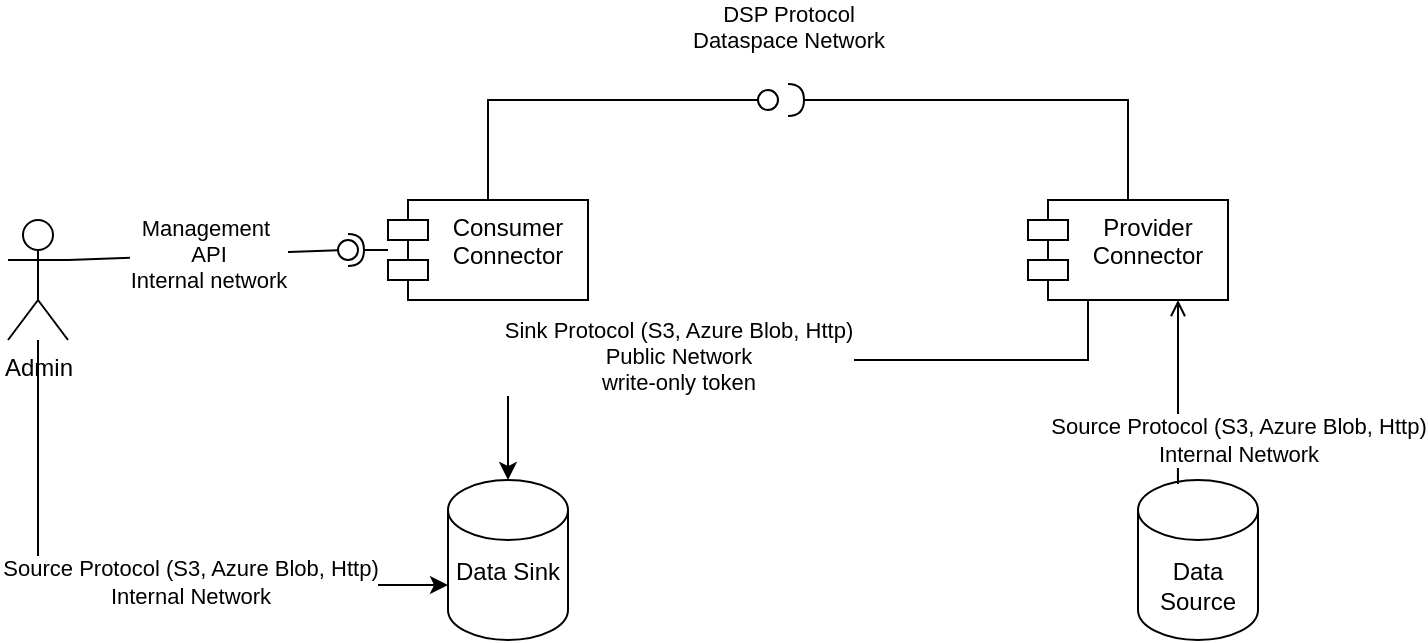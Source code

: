 <mxfile version="26.0.6">
  <diagram name="Seite-1" id="MQDj1qhvXethNwqq28II">
    <mxGraphModel dx="1434" dy="915" grid="1" gridSize="10" guides="1" tooltips="1" connect="1" arrows="1" fold="1" page="1" pageScale="1" pageWidth="827" pageHeight="1169" math="0" shadow="0">
      <root>
        <mxCell id="0" />
        <mxCell id="1" parent="0" />
        <mxCell id="P-xZBWmslQts0KI-_4hQ-1" value="Admin" style="shape=umlActor;verticalLabelPosition=bottom;verticalAlign=top;html=1;outlineConnect=0;" vertex="1" parent="1">
          <mxGeometry x="80" y="280" width="30" height="60" as="geometry" />
        </mxCell>
        <mxCell id="P-xZBWmslQts0KI-_4hQ-2" value="Consumer&lt;div&gt;Connector&lt;/div&gt;" style="shape=module;align=left;spacingLeft=20;align=center;verticalAlign=top;whiteSpace=wrap;html=1;" vertex="1" parent="1">
          <mxGeometry x="270" y="270" width="100" height="50" as="geometry" />
        </mxCell>
        <mxCell id="P-xZBWmslQts0KI-_4hQ-3" value="Provider&lt;div&gt;Connector&lt;/div&gt;" style="shape=module;align=left;spacingLeft=20;align=center;verticalAlign=top;whiteSpace=wrap;html=1;" vertex="1" parent="1">
          <mxGeometry x="590" y="270" width="100" height="50" as="geometry" />
        </mxCell>
        <mxCell id="P-xZBWmslQts0KI-_4hQ-5" value="" style="rounded=0;orthogonalLoop=1;jettySize=auto;html=1;endArrow=halfCircle;endFill=0;endSize=6;strokeWidth=1;sketch=0;" edge="1" target="P-xZBWmslQts0KI-_4hQ-7" parent="1">
          <mxGeometry relative="1" as="geometry">
            <mxPoint x="270" y="295" as="sourcePoint" />
          </mxGeometry>
        </mxCell>
        <mxCell id="P-xZBWmslQts0KI-_4hQ-6" value="Management&amp;nbsp;&lt;div&gt;API&lt;/div&gt;&lt;div&gt;Internal network&lt;/div&gt;" style="rounded=0;orthogonalLoop=1;jettySize=auto;html=1;endArrow=oval;endFill=0;sketch=0;sourcePerimeterSpacing=0;targetPerimeterSpacing=0;endSize=10;exitX=1;exitY=0.333;exitDx=0;exitDy=0;exitPerimeter=0;" edge="1" target="P-xZBWmslQts0KI-_4hQ-7" parent="1" source="P-xZBWmslQts0KI-_4hQ-1">
          <mxGeometry relative="1" as="geometry">
            <mxPoint x="230" y="295" as="sourcePoint" />
          </mxGeometry>
        </mxCell>
        <mxCell id="P-xZBWmslQts0KI-_4hQ-7" value="" style="ellipse;whiteSpace=wrap;html=1;align=center;aspect=fixed;fillColor=none;strokeColor=none;resizable=0;perimeter=centerPerimeter;rotatable=0;allowArrows=0;points=[];outlineConnect=1;" vertex="1" parent="1">
          <mxGeometry x="245" y="290" width="10" height="10" as="geometry" />
        </mxCell>
        <mxCell id="P-xZBWmslQts0KI-_4hQ-9" value="" style="rounded=0;orthogonalLoop=1;jettySize=auto;html=1;endArrow=halfCircle;endFill=0;endSize=6;strokeWidth=1;sketch=0;exitX=0.5;exitY=0;exitDx=0;exitDy=0;" edge="1" parent="1" source="P-xZBWmslQts0KI-_4hQ-3">
          <mxGeometry relative="1" as="geometry">
            <mxPoint x="500" y="295" as="sourcePoint" />
            <mxPoint x="470" y="220" as="targetPoint" />
            <Array as="points">
              <mxPoint x="640" y="220" />
            </Array>
          </mxGeometry>
        </mxCell>
        <mxCell id="P-xZBWmslQts0KI-_4hQ-10" value="DSP Protocol&lt;div&gt;Dataspace Network&lt;br&gt;&lt;div&gt;&lt;br&gt;&lt;/div&gt;&lt;/div&gt;" style="rounded=0;orthogonalLoop=1;jettySize=auto;html=1;endArrow=oval;endFill=0;sketch=0;sourcePerimeterSpacing=0;targetPerimeterSpacing=0;endSize=10;exitX=0.5;exitY=0;exitDx=0;exitDy=0;" edge="1" parent="1" source="P-xZBWmslQts0KI-_4hQ-2">
          <mxGeometry x="1" y="32" relative="1" as="geometry">
            <mxPoint x="460" y="295" as="sourcePoint" />
            <mxPoint x="460" y="220" as="targetPoint" />
            <Array as="points">
              <mxPoint x="320" y="220" />
            </Array>
            <mxPoint x="10" y="2" as="offset" />
          </mxGeometry>
        </mxCell>
        <mxCell id="P-xZBWmslQts0KI-_4hQ-11" value="" style="ellipse;whiteSpace=wrap;html=1;align=center;aspect=fixed;fillColor=none;strokeColor=none;resizable=0;perimeter=centerPerimeter;rotatable=0;allowArrows=0;points=[];outlineConnect=1;" vertex="1" parent="1">
          <mxGeometry x="475" y="290" width="10" height="10" as="geometry" />
        </mxCell>
        <mxCell id="P-xZBWmslQts0KI-_4hQ-12" style="edgeStyle=orthogonalEdgeStyle;rounded=0;orthogonalLoop=1;jettySize=auto;html=1;exitX=0.5;exitY=0;exitDx=0;exitDy=0;entryX=0.25;entryY=1;entryDx=0;entryDy=0;startArrow=classic;startFill=1;exitPerimeter=0;endArrow=none;endFill=0;" edge="1" parent="1" source="P-xZBWmslQts0KI-_4hQ-14" target="P-xZBWmslQts0KI-_4hQ-3">
          <mxGeometry relative="1" as="geometry">
            <Array as="points">
              <mxPoint x="330" y="350" />
              <mxPoint x="620" y="350" />
              <mxPoint x="620" y="320" />
            </Array>
          </mxGeometry>
        </mxCell>
        <mxCell id="P-xZBWmslQts0KI-_4hQ-13" value="Sink Protocol (S3, Azure Blob, Http)&lt;div&gt;Public N&lt;span style=&quot;background-color: light-dark(#ffffff, var(--ge-dark-color, #121212)); color: light-dark(rgb(0, 0, 0), rgb(255, 255, 255));&quot;&gt;etwork&lt;/span&gt;&lt;/div&gt;&lt;div&gt;&lt;span style=&quot;background-color: light-dark(#ffffff, var(--ge-dark-color, #121212)); color: light-dark(rgb(0, 0, 0), rgb(255, 255, 255));&quot;&gt;write-only token&lt;/span&gt;&lt;/div&gt;" style="edgeLabel;html=1;align=center;verticalAlign=middle;resizable=0;points=[];" vertex="1" connectable="0" parent="P-xZBWmslQts0KI-_4hQ-12">
          <mxGeometry x="-0.109" y="2" relative="1" as="geometry">
            <mxPoint x="-27" as="offset" />
          </mxGeometry>
        </mxCell>
        <mxCell id="P-xZBWmslQts0KI-_4hQ-14" value="Data Sink&lt;div&gt;&lt;br&gt;&lt;/div&gt;" style="shape=cylinder3;whiteSpace=wrap;html=1;boundedLbl=1;backgroundOutline=1;size=15;" vertex="1" parent="1">
          <mxGeometry x="300" y="410" width="60" height="80" as="geometry" />
        </mxCell>
        <mxCell id="P-xZBWmslQts0KI-_4hQ-15" value="Data Source" style="shape=cylinder3;whiteSpace=wrap;html=1;boundedLbl=1;backgroundOutline=1;size=15;" vertex="1" parent="1">
          <mxGeometry x="645" y="410" width="60" height="80" as="geometry" />
        </mxCell>
        <mxCell id="P-xZBWmslQts0KI-_4hQ-16" value="Source Protocol (S3, Azure Blob, Http)&lt;div&gt;Internal N&lt;span style=&quot;background-color: light-dark(#ffffff, var(--ge-dark-color, #121212)); color: light-dark(rgb(0, 0, 0), rgb(255, 255, 255));&quot;&gt;etwork&lt;/span&gt;&lt;/div&gt;" style="edgeStyle=orthogonalEdgeStyle;rounded=0;orthogonalLoop=1;jettySize=auto;html=1;entryX=0.333;entryY=0.025;entryDx=0;entryDy=0;entryPerimeter=0;startArrow=open;startFill=0;endArrow=none;endFill=0;exitX=0.75;exitY=1;exitDx=0;exitDy=0;" edge="1" parent="1" source="P-xZBWmslQts0KI-_4hQ-3" target="P-xZBWmslQts0KI-_4hQ-15">
          <mxGeometry x="0.522" y="30" relative="1" as="geometry">
            <mxPoint as="offset" />
          </mxGeometry>
        </mxCell>
        <mxCell id="P-xZBWmslQts0KI-_4hQ-18" value="Source Protocol (S3, Azure Blob, Http)&lt;div&gt;Internal Network&lt;/div&gt;" style="edgeStyle=orthogonalEdgeStyle;rounded=0;orthogonalLoop=1;jettySize=auto;html=1;entryX=0;entryY=0;entryDx=0;entryDy=52.5;entryPerimeter=0;" edge="1" parent="1" source="P-xZBWmslQts0KI-_4hQ-1" target="P-xZBWmslQts0KI-_4hQ-14">
          <mxGeometry x="0.206" y="3" relative="1" as="geometry">
            <Array as="points">
              <mxPoint x="95" y="463" />
            </Array>
            <mxPoint x="1" y="1" as="offset" />
          </mxGeometry>
        </mxCell>
      </root>
    </mxGraphModel>
  </diagram>
</mxfile>
